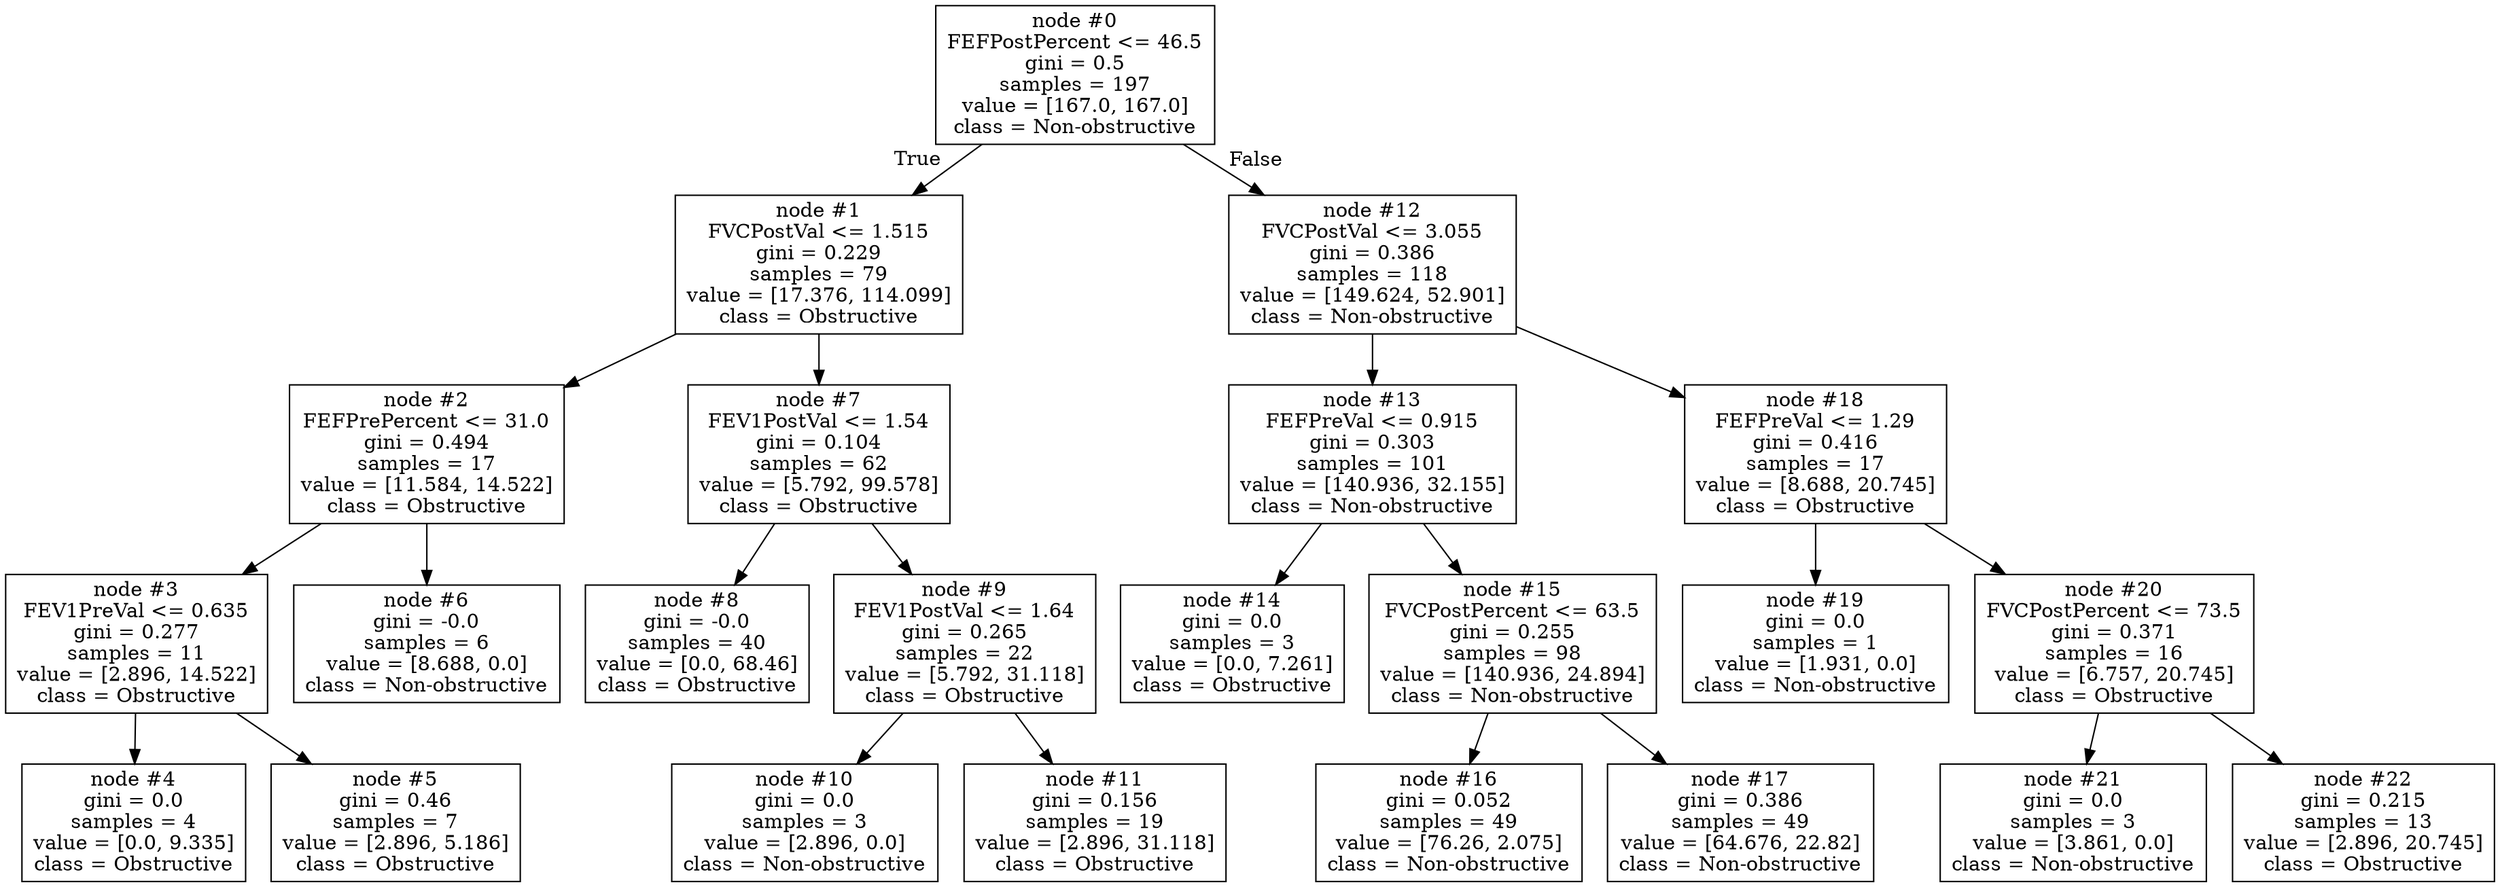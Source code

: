 digraph Tree {
node [shape=box] ;
0 [label="node #0\nFEFPostPercent <= 46.5\ngini = 0.5\nsamples = 197\nvalue = [167.0, 167.0]\nclass = Non-obstructive"] ;
1 [label="node #1\nFVCPostVal <= 1.515\ngini = 0.229\nsamples = 79\nvalue = [17.376, 114.099]\nclass = Obstructive"] ;
0 -> 1 [labeldistance=2.5, labelangle=45, headlabel="True"] ;
2 [label="node #2\nFEFPrePercent <= 31.0\ngini = 0.494\nsamples = 17\nvalue = [11.584, 14.522]\nclass = Obstructive"] ;
1 -> 2 ;
3 [label="node #3\nFEV1PreVal <= 0.635\ngini = 0.277\nsamples = 11\nvalue = [2.896, 14.522]\nclass = Obstructive"] ;
2 -> 3 ;
4 [label="node #4\ngini = 0.0\nsamples = 4\nvalue = [0.0, 9.335]\nclass = Obstructive"] ;
3 -> 4 ;
5 [label="node #5\ngini = 0.46\nsamples = 7\nvalue = [2.896, 5.186]\nclass = Obstructive"] ;
3 -> 5 ;
6 [label="node #6\ngini = -0.0\nsamples = 6\nvalue = [8.688, 0.0]\nclass = Non-obstructive"] ;
2 -> 6 ;
7 [label="node #7\nFEV1PostVal <= 1.54\ngini = 0.104\nsamples = 62\nvalue = [5.792, 99.578]\nclass = Obstructive"] ;
1 -> 7 ;
8 [label="node #8\ngini = -0.0\nsamples = 40\nvalue = [0.0, 68.46]\nclass = Obstructive"] ;
7 -> 8 ;
9 [label="node #9\nFEV1PostVal <= 1.64\ngini = 0.265\nsamples = 22\nvalue = [5.792, 31.118]\nclass = Obstructive"] ;
7 -> 9 ;
10 [label="node #10\ngini = 0.0\nsamples = 3\nvalue = [2.896, 0.0]\nclass = Non-obstructive"] ;
9 -> 10 ;
11 [label="node #11\ngini = 0.156\nsamples = 19\nvalue = [2.896, 31.118]\nclass = Obstructive"] ;
9 -> 11 ;
12 [label="node #12\nFVCPostVal <= 3.055\ngini = 0.386\nsamples = 118\nvalue = [149.624, 52.901]\nclass = Non-obstructive"] ;
0 -> 12 [labeldistance=2.5, labelangle=-45, headlabel="False"] ;
13 [label="node #13\nFEFPreVal <= 0.915\ngini = 0.303\nsamples = 101\nvalue = [140.936, 32.155]\nclass = Non-obstructive"] ;
12 -> 13 ;
14 [label="node #14\ngini = 0.0\nsamples = 3\nvalue = [0.0, 7.261]\nclass = Obstructive"] ;
13 -> 14 ;
15 [label="node #15\nFVCPostPercent <= 63.5\ngini = 0.255\nsamples = 98\nvalue = [140.936, 24.894]\nclass = Non-obstructive"] ;
13 -> 15 ;
16 [label="node #16\ngini = 0.052\nsamples = 49\nvalue = [76.26, 2.075]\nclass = Non-obstructive"] ;
15 -> 16 ;
17 [label="node #17\ngini = 0.386\nsamples = 49\nvalue = [64.676, 22.82]\nclass = Non-obstructive"] ;
15 -> 17 ;
18 [label="node #18\nFEFPreVal <= 1.29\ngini = 0.416\nsamples = 17\nvalue = [8.688, 20.745]\nclass = Obstructive"] ;
12 -> 18 ;
19 [label="node #19\ngini = 0.0\nsamples = 1\nvalue = [1.931, 0.0]\nclass = Non-obstructive"] ;
18 -> 19 ;
20 [label="node #20\nFVCPostPercent <= 73.5\ngini = 0.371\nsamples = 16\nvalue = [6.757, 20.745]\nclass = Obstructive"] ;
18 -> 20 ;
21 [label="node #21\ngini = 0.0\nsamples = 3\nvalue = [3.861, 0.0]\nclass = Non-obstructive"] ;
20 -> 21 ;
22 [label="node #22\ngini = 0.215\nsamples = 13\nvalue = [2.896, 20.745]\nclass = Obstructive"] ;
20 -> 22 ;
}